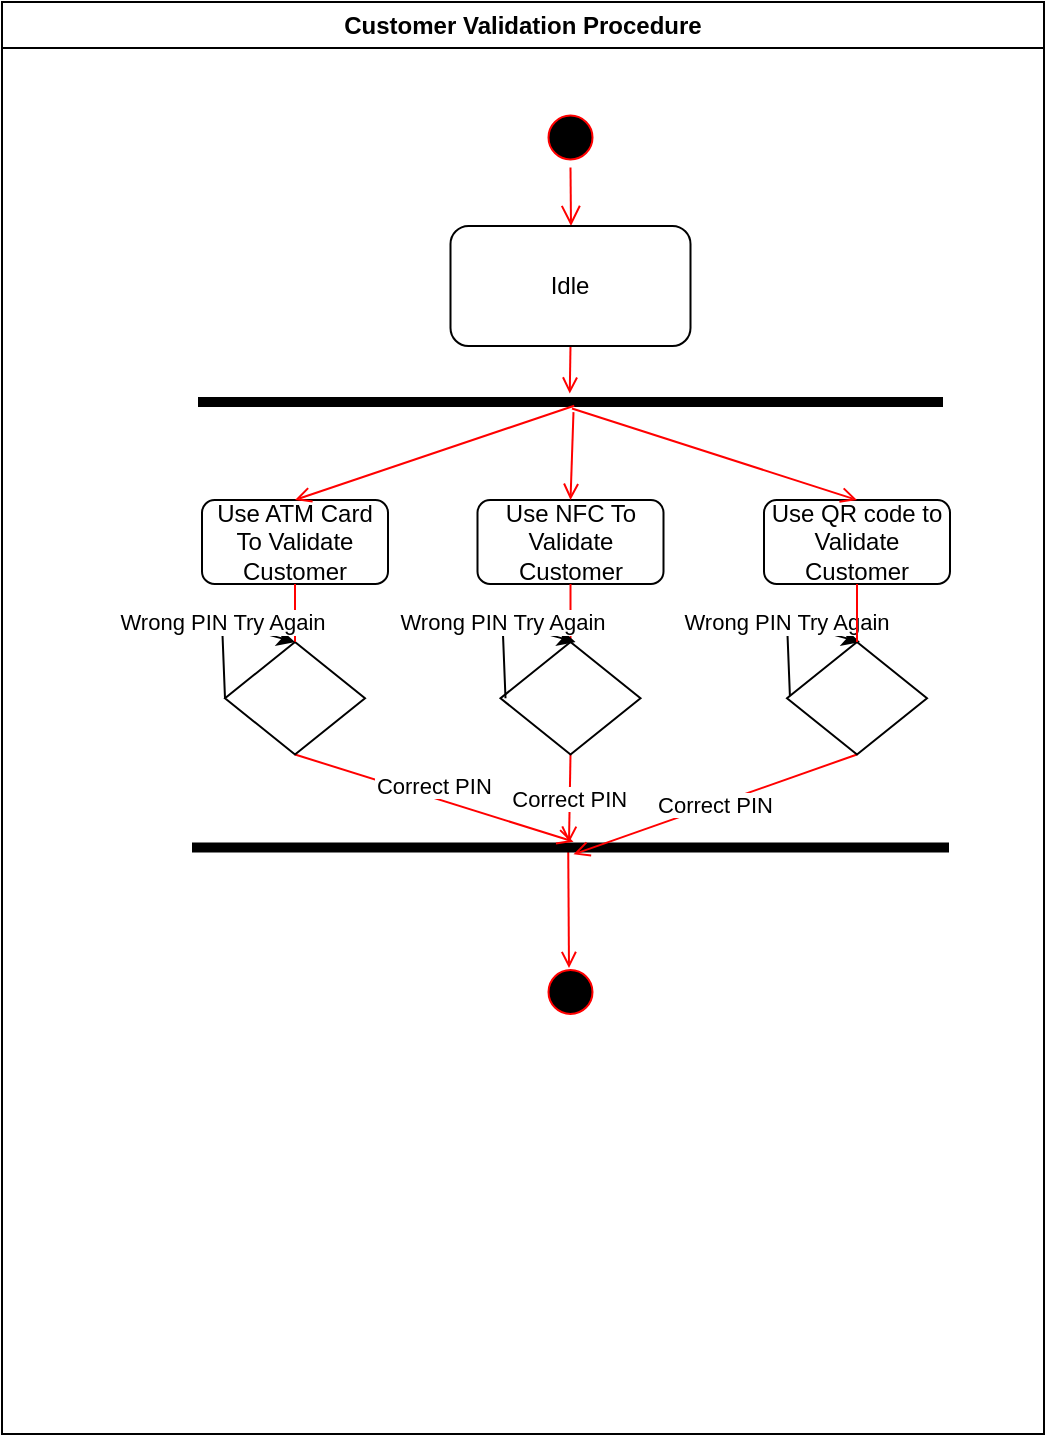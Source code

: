 <mxfile version="15.8.3" type="github">
  <diagram name="Page-1" id="e7e014a7-5840-1c2e-5031-d8a46d1fe8dd">
    <mxGraphModel dx="1173" dy="645" grid="1" gridSize="10" guides="1" tooltips="1" connect="1" arrows="1" fold="1" page="1" pageScale="1" pageWidth="1169" pageHeight="826" background="none" math="0" shadow="0">
      <root>
        <mxCell id="0" />
        <mxCell id="1" parent="0" />
        <mxCell id="2" value="Customer Validation Procedure" style="swimlane;whiteSpace=wrap" parent="1" vertex="1">
          <mxGeometry x="230" y="200" width="521" height="716" as="geometry" />
        </mxCell>
        <mxCell id="5" value="" style="ellipse;shape=startState;fillColor=#000000;strokeColor=#ff0000;" parent="2" vertex="1">
          <mxGeometry x="269.25" y="52.75" width="30" height="30" as="geometry" />
        </mxCell>
        <mxCell id="RaReiFTQw6tafP7txSm7-63" value="Wrong PIN Try Again" style="endArrow=classic;html=1;rounded=0;exitX=0;exitY=0.5;exitDx=0;exitDy=0;entryX=0.5;entryY=0;entryDx=0;entryDy=0;" edge="1" parent="2">
          <mxGeometry width="50" height="50" relative="1" as="geometry">
            <mxPoint x="394" y="348.125" as="sourcePoint" />
            <mxPoint x="429" y="320" as="targetPoint" />
            <Array as="points">
              <mxPoint x="392.5" y="310" />
            </Array>
          </mxGeometry>
        </mxCell>
        <mxCell id="6" value="" style="edgeStyle=elbowEdgeStyle;elbow=horizontal;verticalAlign=bottom;endArrow=open;endSize=8;strokeColor=#FF0000;endFill=1;rounded=0;entryX=0.5;entryY=0;entryDx=0;entryDy=0;" parent="2" source="5" target="RaReiFTQw6tafP7txSm7-47" edge="1">
          <mxGeometry x="100" y="40" as="geometry">
            <mxPoint x="284" y="112" as="targetPoint" />
          </mxGeometry>
        </mxCell>
        <mxCell id="11" value="" style="endArrow=open;strokeColor=#FF0000;endFill=1;rounded=0;entryX=0.475;entryY=0.101;entryDx=0;entryDy=0;entryPerimeter=0;exitX=0.847;exitY=0.503;exitDx=0;exitDy=0;exitPerimeter=0;" parent="2" source="RaReiFTQw6tafP7txSm7-43" target="RaReiFTQw6tafP7txSm7-41" edge="1">
          <mxGeometry relative="1" as="geometry">
            <mxPoint x="275.466" y="612" as="sourcePoint" />
            <mxPoint x="282.688" y="512" as="targetPoint" />
          </mxGeometry>
        </mxCell>
        <mxCell id="RaReiFTQw6tafP7txSm7-41" value="" style="ellipse;shape=startState;fillColor=#000000;strokeColor=#ff0000;" vertex="1" parent="2">
          <mxGeometry x="269.25" y="480" width="30" height="30" as="geometry" />
        </mxCell>
        <mxCell id="RaReiFTQw6tafP7txSm7-42" value="" style="html=1;points=[];perimeter=orthogonalPerimeter;fillColor=#000000;strokeColor=none;rotation=90;" vertex="1" parent="2">
          <mxGeometry x="281.75" y="13.75" width="5" height="372.5" as="geometry" />
        </mxCell>
        <mxCell id="9" value="" style="endArrow=open;strokeColor=#FF0000;endFill=1;rounded=0;entryX=-0.34;entryY=0.501;entryDx=0;entryDy=0;entryPerimeter=0;exitX=0.5;exitY=1;exitDx=0;exitDy=0;" parent="2" source="RaReiFTQw6tafP7txSm7-47" target="RaReiFTQw6tafP7txSm7-42" edge="1">
          <mxGeometry relative="1" as="geometry">
            <mxPoint x="282.25" y="162" as="sourcePoint" />
          </mxGeometry>
        </mxCell>
        <mxCell id="RaReiFTQw6tafP7txSm7-43" value="" style="html=1;points=[];perimeter=orthogonalPerimeter;fillColor=#000000;strokeColor=none;rotation=90;" vertex="1" parent="2">
          <mxGeometry x="281.75" y="233.5" width="5" height="378.5" as="geometry" />
        </mxCell>
        <mxCell id="RaReiFTQw6tafP7txSm7-44" value="Use ATM Card To Validate Customer" style="rounded=1;whiteSpace=wrap;html=1;" vertex="1" parent="2">
          <mxGeometry x="100" y="249" width="93" height="42" as="geometry" />
        </mxCell>
        <mxCell id="RaReiFTQw6tafP7txSm7-46" value="Use QR code to Validate Customer" style="rounded=1;whiteSpace=wrap;html=1;" vertex="1" parent="2">
          <mxGeometry x="381" y="249" width="93" height="42" as="geometry" />
        </mxCell>
        <mxCell id="RaReiFTQw6tafP7txSm7-45" value="Use NFC To Validate Customer" style="rounded=1;whiteSpace=wrap;html=1;" vertex="1" parent="2">
          <mxGeometry x="237.75" y="249" width="93" height="42" as="geometry" />
        </mxCell>
        <mxCell id="RaReiFTQw6tafP7txSm7-47" value="Idle" style="rounded=1;whiteSpace=wrap;html=1;" vertex="1" parent="2">
          <mxGeometry x="224.25" y="112" width="120" height="60" as="geometry" />
        </mxCell>
        <mxCell id="RaReiFTQw6tafP7txSm7-48" value="" style="endArrow=open;strokeColor=#FF0000;endFill=1;rounded=0;entryX=0.5;entryY=0;entryDx=0;entryDy=0;exitX=0.871;exitY=0.495;exitDx=0;exitDy=0;exitPerimeter=0;" edge="1" parent="2" source="RaReiFTQw6tafP7txSm7-42" target="RaReiFTQw6tafP7txSm7-44">
          <mxGeometry relative="1" as="geometry">
            <mxPoint x="294.25" y="182" as="sourcePoint" />
            <mxPoint x="293.878" y="205.8" as="targetPoint" />
          </mxGeometry>
        </mxCell>
        <mxCell id="RaReiFTQw6tafP7txSm7-49" value="" style="endArrow=open;strokeColor=#FF0000;endFill=1;rounded=0;entryX=0.5;entryY=0;entryDx=0;entryDy=0;exitX=1.511;exitY=0.496;exitDx=0;exitDy=0;exitPerimeter=0;" edge="1" parent="2" source="RaReiFTQw6tafP7txSm7-42" target="RaReiFTQw6tafP7txSm7-45">
          <mxGeometry relative="1" as="geometry">
            <mxPoint x="304.25" y="192" as="sourcePoint" />
            <mxPoint x="303.878" y="215.8" as="targetPoint" />
          </mxGeometry>
        </mxCell>
        <mxCell id="RaReiFTQw6tafP7txSm7-50" value="" style="endArrow=open;strokeColor=#FF0000;endFill=1;rounded=0;entryX=0.5;entryY=0;entryDx=0;entryDy=0;exitX=1.146;exitY=0.498;exitDx=0;exitDy=0;exitPerimeter=0;" edge="1" parent="2" source="RaReiFTQw6tafP7txSm7-42" target="RaReiFTQw6tafP7txSm7-46">
          <mxGeometry relative="1" as="geometry">
            <mxPoint x="314.25" y="202" as="sourcePoint" />
            <mxPoint x="313.878" y="225.8" as="targetPoint" />
          </mxGeometry>
        </mxCell>
        <mxCell id="RaReiFTQw6tafP7txSm7-51" value="Correct PIN&#xa;" style="endArrow=open;strokeColor=#FF0000;endFill=1;rounded=0;entryX=-0.086;entryY=0.496;entryDx=0;entryDy=0;exitX=0.5;exitY=1;exitDx=0;exitDy=0;entryPerimeter=0;startArrow=none;" edge="1" parent="2" source="RaReiFTQw6tafP7txSm7-56" target="RaReiFTQw6tafP7txSm7-43">
          <mxGeometry relative="1" as="geometry">
            <mxPoint x="296.113" y="211.855" as="sourcePoint" />
            <mxPoint x="156.5" y="259" as="targetPoint" />
          </mxGeometry>
        </mxCell>
        <mxCell id="RaReiFTQw6tafP7txSm7-52" value="Correct PIN" style="endArrow=open;strokeColor=#FF0000;endFill=1;rounded=0;entryX=0.024;entryY=0.502;entryDx=0;entryDy=0;exitX=0.5;exitY=1;exitDx=0;exitDy=0;entryPerimeter=0;startArrow=none;" edge="1" parent="2" source="RaReiFTQw6tafP7txSm7-57" target="RaReiFTQw6tafP7txSm7-43">
          <mxGeometry relative="1" as="geometry">
            <mxPoint x="306.113" y="221.855" as="sourcePoint" />
            <mxPoint x="166.5" y="269" as="targetPoint" />
          </mxGeometry>
        </mxCell>
        <mxCell id="RaReiFTQw6tafP7txSm7-53" value="Correct PIN" style="endArrow=open;strokeColor=#FF0000;endFill=1;rounded=0;exitX=0.5;exitY=1;exitDx=0;exitDy=0;entryX=1.186;entryY=0.496;entryDx=0;entryDy=0;entryPerimeter=0;startArrow=none;" edge="1" parent="2" source="RaReiFTQw6tafP7txSm7-58" target="RaReiFTQw6tafP7txSm7-43">
          <mxGeometry relative="1" as="geometry">
            <mxPoint x="316.113" y="231.855" as="sourcePoint" />
            <mxPoint x="270" y="306" as="targetPoint" />
          </mxGeometry>
        </mxCell>
        <mxCell id="RaReiFTQw6tafP7txSm7-57" value="" style="rhombus;whiteSpace=wrap;html=1;" vertex="1" parent="2">
          <mxGeometry x="249.25" y="320" width="70" height="56.25" as="geometry" />
        </mxCell>
        <mxCell id="RaReiFTQw6tafP7txSm7-59" value="" style="endArrow=none;strokeColor=#FF0000;endFill=1;rounded=0;entryX=0.5;entryY=0;entryDx=0;entryDy=0;exitX=0.5;exitY=1;exitDx=0;exitDy=0;" edge="1" parent="2" source="RaReiFTQw6tafP7txSm7-45" target="RaReiFTQw6tafP7txSm7-57">
          <mxGeometry relative="1" as="geometry">
            <mxPoint x="514.25" y="491" as="sourcePoint" />
            <mxPoint x="513.493" y="620.37" as="targetPoint" />
          </mxGeometry>
        </mxCell>
        <mxCell id="RaReiFTQw6tafP7txSm7-56" value="" style="rhombus;whiteSpace=wrap;html=1;" vertex="1" parent="2">
          <mxGeometry x="111.5" y="320" width="70" height="56.25" as="geometry" />
        </mxCell>
        <mxCell id="RaReiFTQw6tafP7txSm7-60" value="" style="endArrow=none;strokeColor=#FF0000;endFill=1;rounded=0;entryX=0.5;entryY=0;entryDx=0;entryDy=0;exitX=0.5;exitY=1;exitDx=0;exitDy=0;" edge="1" parent="2" source="RaReiFTQw6tafP7txSm7-44" target="RaReiFTQw6tafP7txSm7-56">
          <mxGeometry relative="1" as="geometry">
            <mxPoint x="376.5" y="491" as="sourcePoint" />
            <mxPoint x="515.764" y="619.82" as="targetPoint" />
          </mxGeometry>
        </mxCell>
        <mxCell id="RaReiFTQw6tafP7txSm7-58" value="" style="rhombus;whiteSpace=wrap;html=1;" vertex="1" parent="2">
          <mxGeometry x="392.5" y="320" width="70" height="56.25" as="geometry" />
        </mxCell>
        <mxCell id="RaReiFTQw6tafP7txSm7-61" value="" style="endArrow=none;strokeColor=#FF0000;endFill=1;rounded=0;exitX=0.5;exitY=1;exitDx=0;exitDy=0;entryX=0.5;entryY=0;entryDx=0;entryDy=0;" edge="1" parent="2" source="RaReiFTQw6tafP7txSm7-46" target="RaReiFTQw6tafP7txSm7-58">
          <mxGeometry relative="1" as="geometry">
            <mxPoint x="657.5" y="491" as="sourcePoint" />
            <mxPoint x="515.764" y="626.18" as="targetPoint" />
          </mxGeometry>
        </mxCell>
        <mxCell id="RaReiFTQw6tafP7txSm7-64" value="Wrong PIN Try Again" style="endArrow=classic;html=1;rounded=0;exitX=0;exitY=0.5;exitDx=0;exitDy=0;entryX=0.5;entryY=0;entryDx=0;entryDy=0;" edge="1" parent="2">
          <mxGeometry width="50" height="50" relative="1" as="geometry">
            <mxPoint x="251.75" y="348.125" as="sourcePoint" />
            <mxPoint x="286.75" y="320" as="targetPoint" />
            <Array as="points">
              <mxPoint x="250.25" y="310" />
            </Array>
          </mxGeometry>
        </mxCell>
        <mxCell id="RaReiFTQw6tafP7txSm7-62" value="Wrong PIN Try Again" style="endArrow=classic;html=1;rounded=0;exitX=0;exitY=0.5;exitDx=0;exitDy=0;entryX=0.5;entryY=0;entryDx=0;entryDy=0;" edge="1" parent="2" source="RaReiFTQw6tafP7txSm7-56" target="RaReiFTQw6tafP7txSm7-56">
          <mxGeometry width="50" height="50" relative="1" as="geometry">
            <mxPoint x="220" y="350" as="sourcePoint" />
            <mxPoint x="270" y="300" as="targetPoint" />
            <Array as="points">
              <mxPoint x="110" y="310" />
            </Array>
          </mxGeometry>
        </mxCell>
      </root>
    </mxGraphModel>
  </diagram>
</mxfile>
